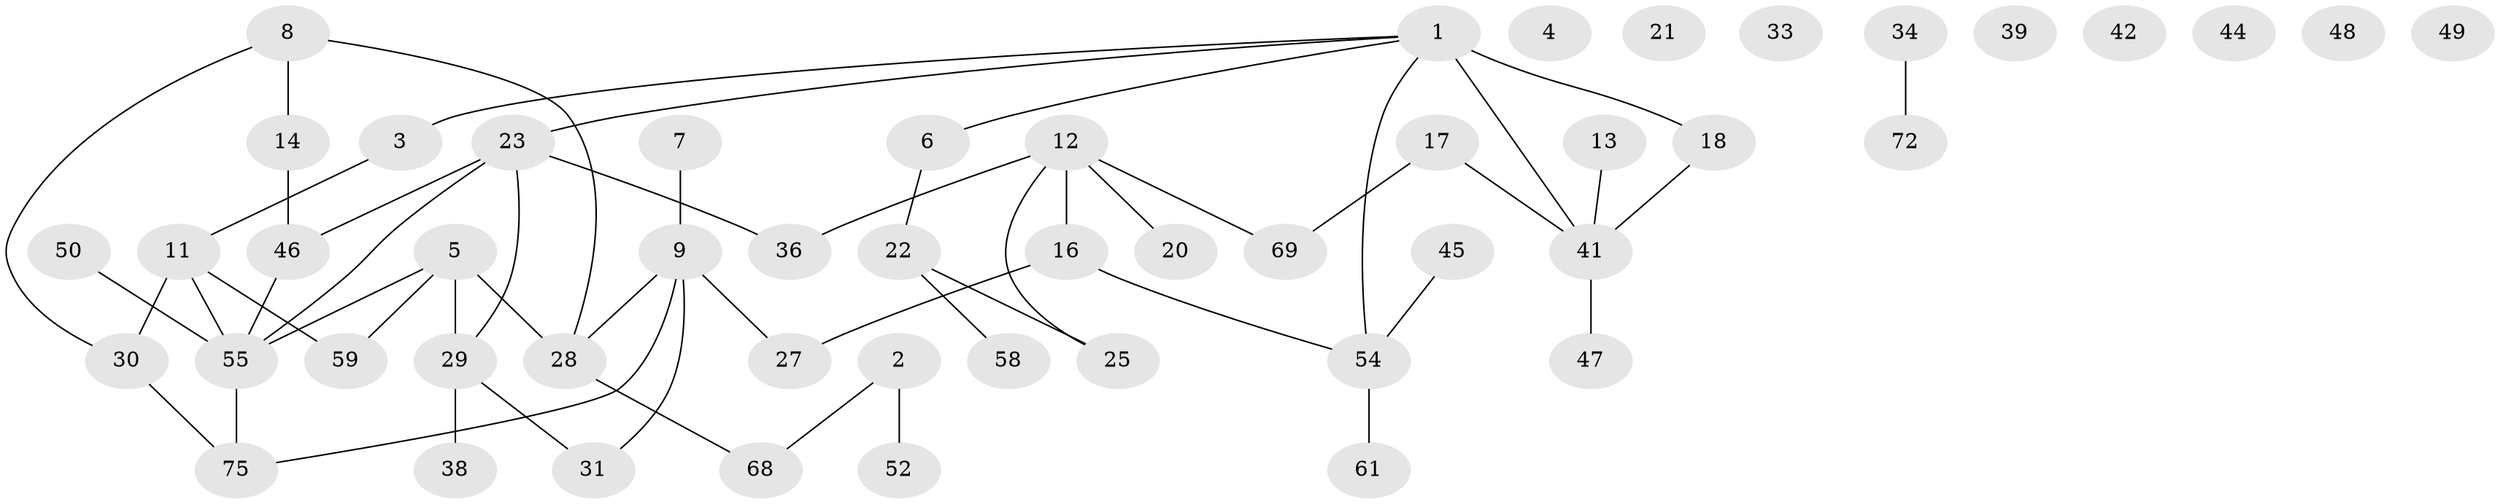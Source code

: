 // original degree distribution, {5: 0.05263157894736842, 1: 0.23684210526315788, 0: 0.10526315789473684, 2: 0.35526315789473684, 4: 0.11842105263157894, 3: 0.10526315789473684, 6: 0.02631578947368421}
// Generated by graph-tools (version 1.1) at 2025/41/03/06/25 10:41:21]
// undirected, 50 vertices, 54 edges
graph export_dot {
graph [start="1"]
  node [color=gray90,style=filled];
  1 [super="+26"];
  2 [super="+10"];
  3 [super="+35"];
  4;
  5 [super="+15"];
  6 [super="+19"];
  7;
  8 [super="+37"];
  9 [super="+40"];
  11 [super="+73"];
  12 [super="+51"];
  13 [super="+24"];
  14;
  16 [super="+56"];
  17 [super="+76"];
  18 [super="+65"];
  20;
  21;
  22;
  23 [super="+62"];
  25 [super="+67"];
  27 [super="+32"];
  28 [super="+64"];
  29 [super="+43"];
  30 [super="+74"];
  31;
  33;
  34 [super="+71"];
  36;
  38;
  39;
  41 [super="+57"];
  42;
  44;
  45;
  46 [super="+70"];
  47 [super="+66"];
  48;
  49;
  50 [super="+53"];
  52;
  54 [super="+63"];
  55 [super="+60"];
  58;
  59;
  61;
  68;
  69;
  72;
  75;
  1 -- 18 [weight=3];
  1 -- 41;
  1 -- 54;
  1 -- 6;
  1 -- 3;
  1 -- 23;
  2 -- 52;
  2 -- 68;
  3 -- 11;
  5 -- 55;
  5 -- 59;
  5 -- 28;
  5 -- 29;
  6 -- 22;
  7 -- 9;
  8 -- 14;
  8 -- 28;
  8 -- 30;
  9 -- 27;
  9 -- 31;
  9 -- 75;
  9 -- 28;
  11 -- 59;
  11 -- 55;
  11 -- 30;
  12 -- 20;
  12 -- 36;
  12 -- 69;
  12 -- 16;
  12 -- 25;
  13 -- 41;
  14 -- 46;
  16 -- 54;
  16 -- 27;
  17 -- 69;
  17 -- 41;
  18 -- 41;
  22 -- 58;
  22 -- 25;
  23 -- 36;
  23 -- 55;
  23 -- 29;
  23 -- 46;
  28 -- 68;
  29 -- 38;
  29 -- 31;
  30 -- 75;
  34 -- 72;
  41 -- 47;
  45 -- 54;
  46 -- 55;
  50 -- 55;
  54 -- 61;
  55 -- 75;
}
